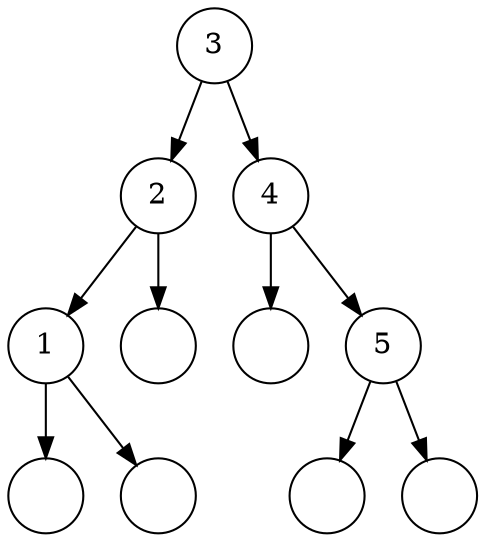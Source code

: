 digraph {
  three[label="3", shape=circle];
  two[label="2", shape=circle];
  one[label="1", shape=circle];
  four[label="4", shape=circle];
  five[label="5", shape=circle];

  emptyOneLeft[label="", shape=circle];
  emptyOneRight[label="", shape=circle];
  emptyTwoRight[label="", shape=circle];
  emptyFourLeft[label="", shape=circle];
  emptyFiveLeft[label="", shape=circle];
  emptyFiveRight[label="", shape=circle];

  one -> emptyOneLeft;
  one -> emptyOneRight;

  two -> one;
  two -> emptyTwoRight;

  three -> two;
  three -> four;

  four -> emptyFourLeft;
  four -> five;

  emptyFourLeft -> five[style=invis];
  {rank=same; emptyFourLeft, five}

  five -> emptyFiveLeft;
  five -> emptyFiveRight;
}
